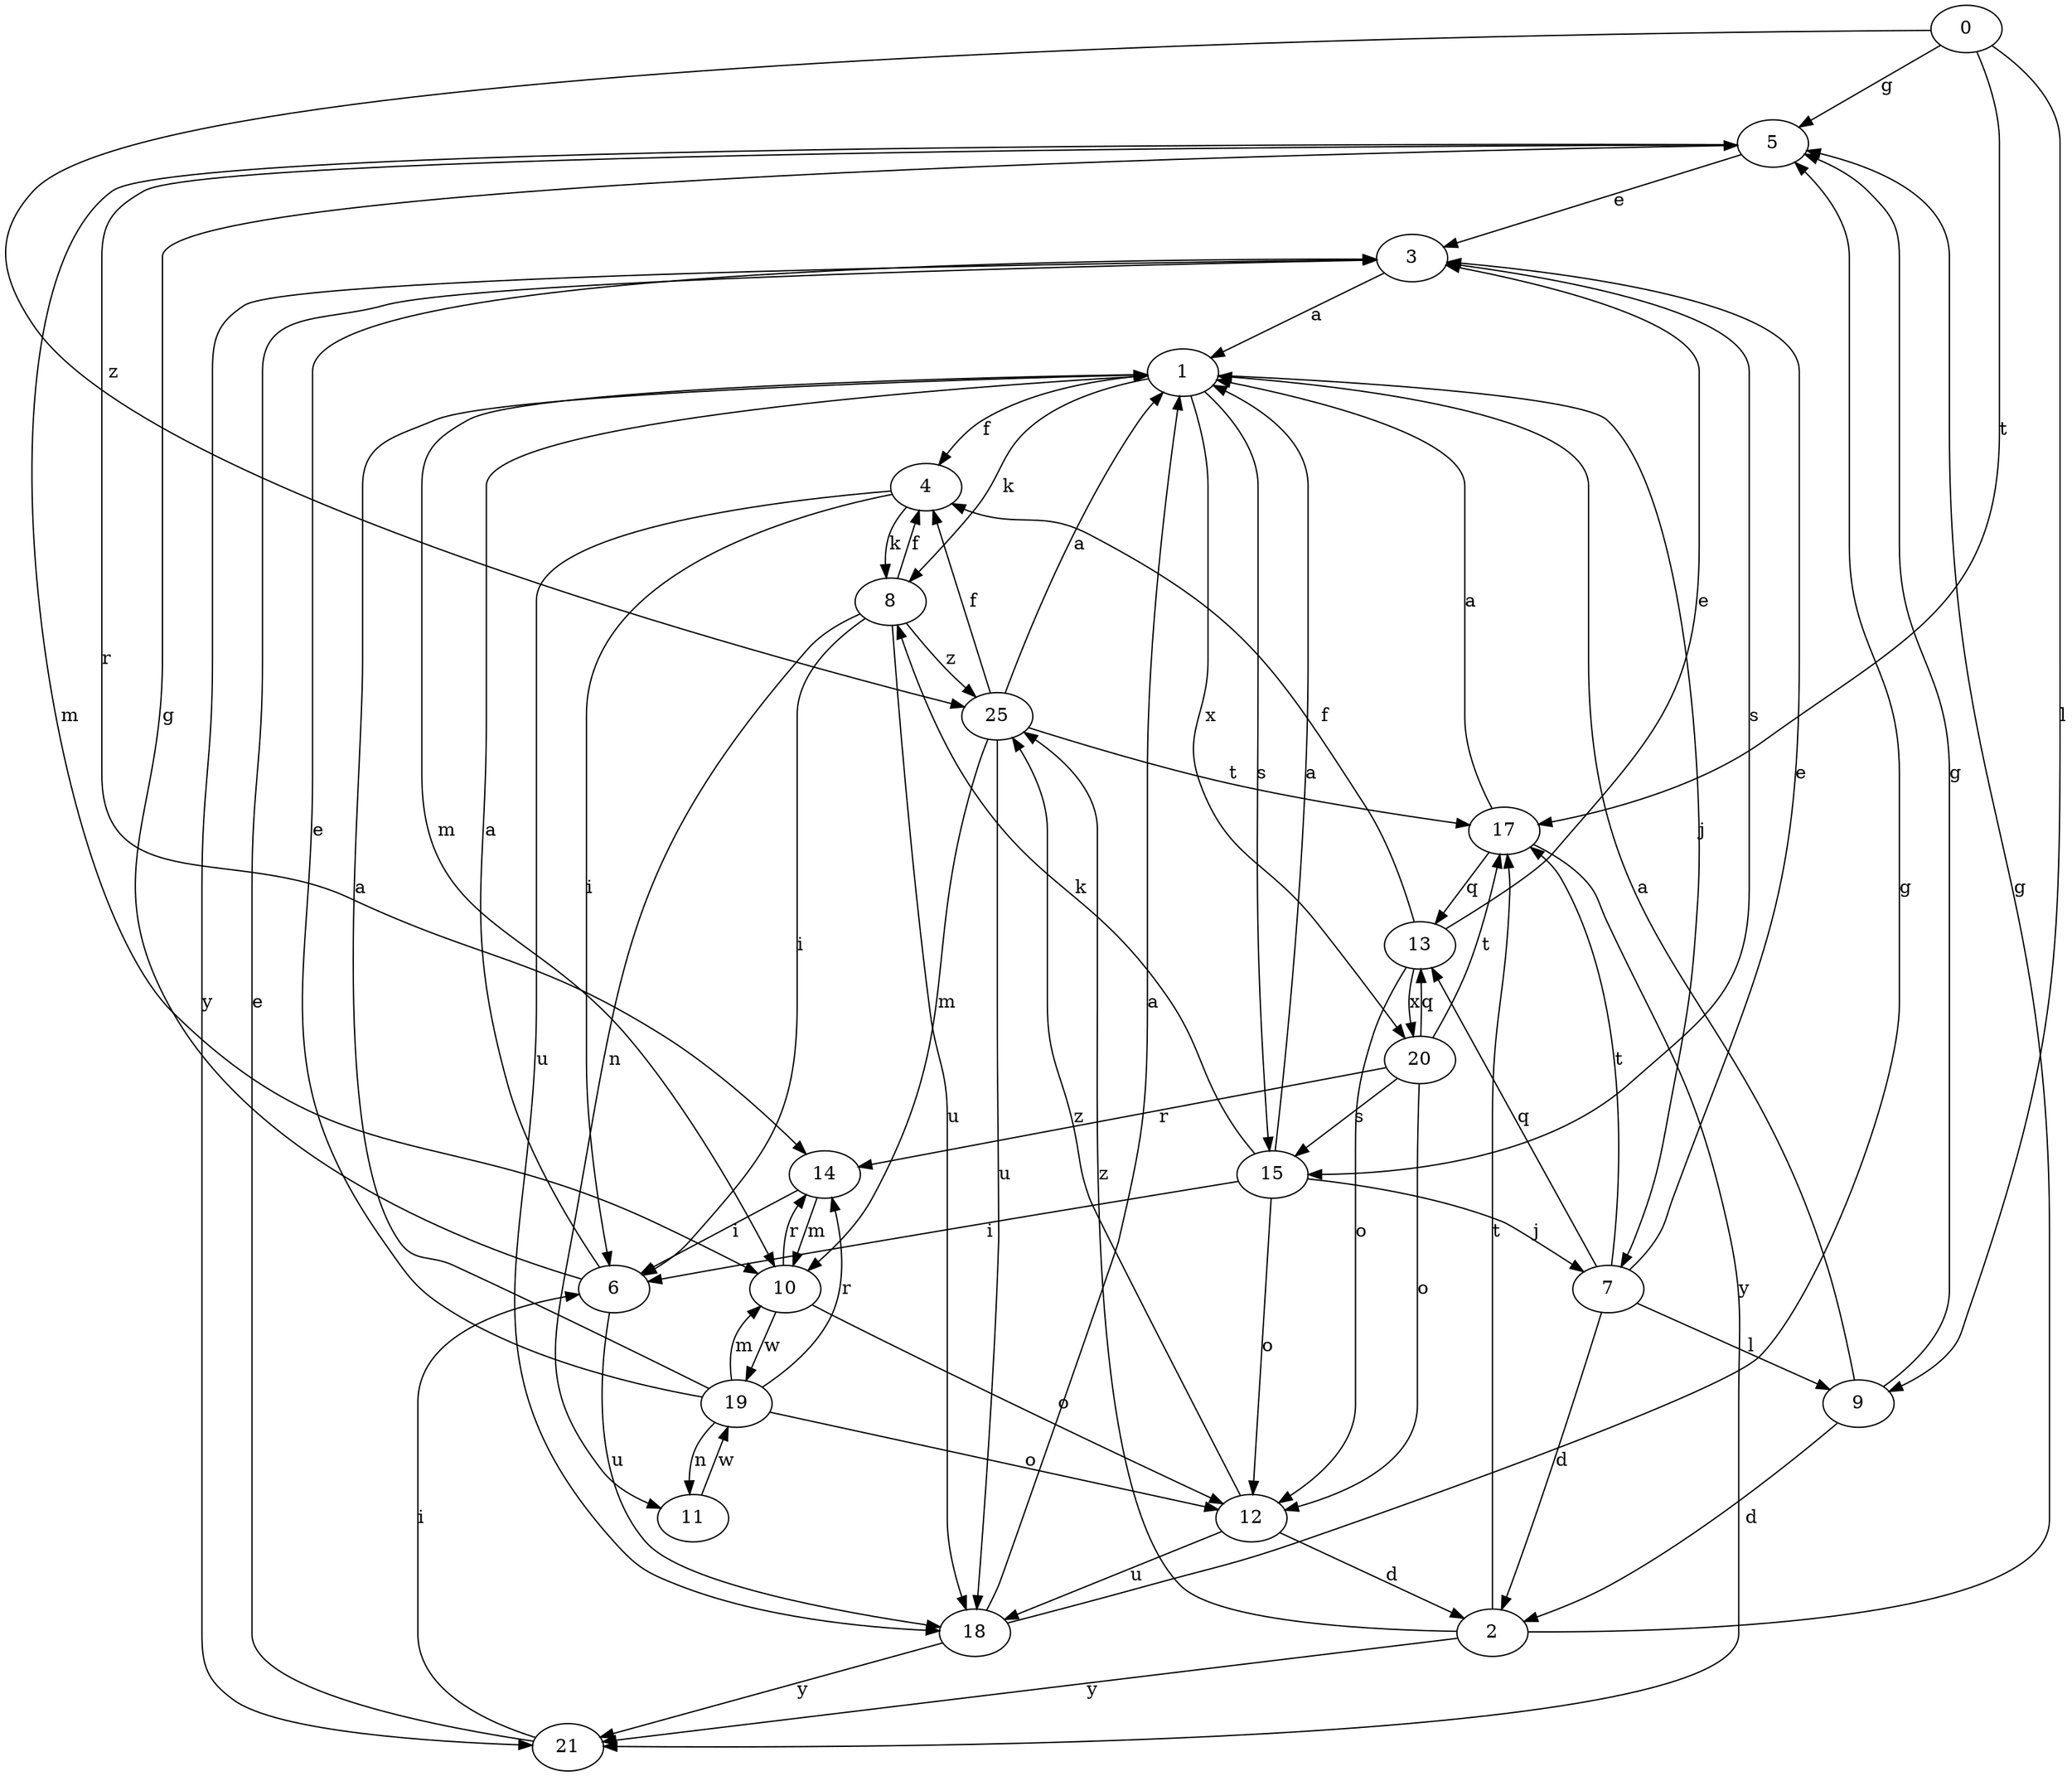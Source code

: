 strict digraph  {
0;
1;
2;
3;
4;
5;
6;
7;
8;
9;
10;
11;
12;
13;
14;
15;
17;
18;
19;
20;
21;
25;
0 -> 5  [label=g];
0 -> 9  [label=l];
0 -> 17  [label=t];
0 -> 25  [label=z];
1 -> 4  [label=f];
1 -> 7  [label=j];
1 -> 8  [label=k];
1 -> 10  [label=m];
1 -> 15  [label=s];
1 -> 20  [label=x];
2 -> 5  [label=g];
2 -> 17  [label=t];
2 -> 21  [label=y];
2 -> 25  [label=z];
3 -> 1  [label=a];
3 -> 15  [label=s];
3 -> 21  [label=y];
4 -> 6  [label=i];
4 -> 8  [label=k];
4 -> 18  [label=u];
5 -> 3  [label=e];
5 -> 10  [label=m];
5 -> 14  [label=r];
6 -> 1  [label=a];
6 -> 5  [label=g];
6 -> 18  [label=u];
7 -> 2  [label=d];
7 -> 3  [label=e];
7 -> 9  [label=l];
7 -> 13  [label=q];
7 -> 17  [label=t];
8 -> 4  [label=f];
8 -> 6  [label=i];
8 -> 11  [label=n];
8 -> 18  [label=u];
8 -> 25  [label=z];
9 -> 1  [label=a];
9 -> 2  [label=d];
9 -> 5  [label=g];
10 -> 12  [label=o];
10 -> 14  [label=r];
10 -> 19  [label=w];
11 -> 19  [label=w];
12 -> 2  [label=d];
12 -> 18  [label=u];
12 -> 25  [label=z];
13 -> 3  [label=e];
13 -> 4  [label=f];
13 -> 12  [label=o];
13 -> 20  [label=x];
14 -> 6  [label=i];
14 -> 10  [label=m];
15 -> 1  [label=a];
15 -> 6  [label=i];
15 -> 7  [label=j];
15 -> 8  [label=k];
15 -> 12  [label=o];
17 -> 1  [label=a];
17 -> 13  [label=q];
17 -> 21  [label=y];
18 -> 1  [label=a];
18 -> 5  [label=g];
18 -> 21  [label=y];
19 -> 1  [label=a];
19 -> 3  [label=e];
19 -> 10  [label=m];
19 -> 11  [label=n];
19 -> 12  [label=o];
19 -> 14  [label=r];
20 -> 12  [label=o];
20 -> 13  [label=q];
20 -> 14  [label=r];
20 -> 15  [label=s];
20 -> 17  [label=t];
21 -> 3  [label=e];
21 -> 6  [label=i];
25 -> 1  [label=a];
25 -> 4  [label=f];
25 -> 10  [label=m];
25 -> 17  [label=t];
25 -> 18  [label=u];
}

